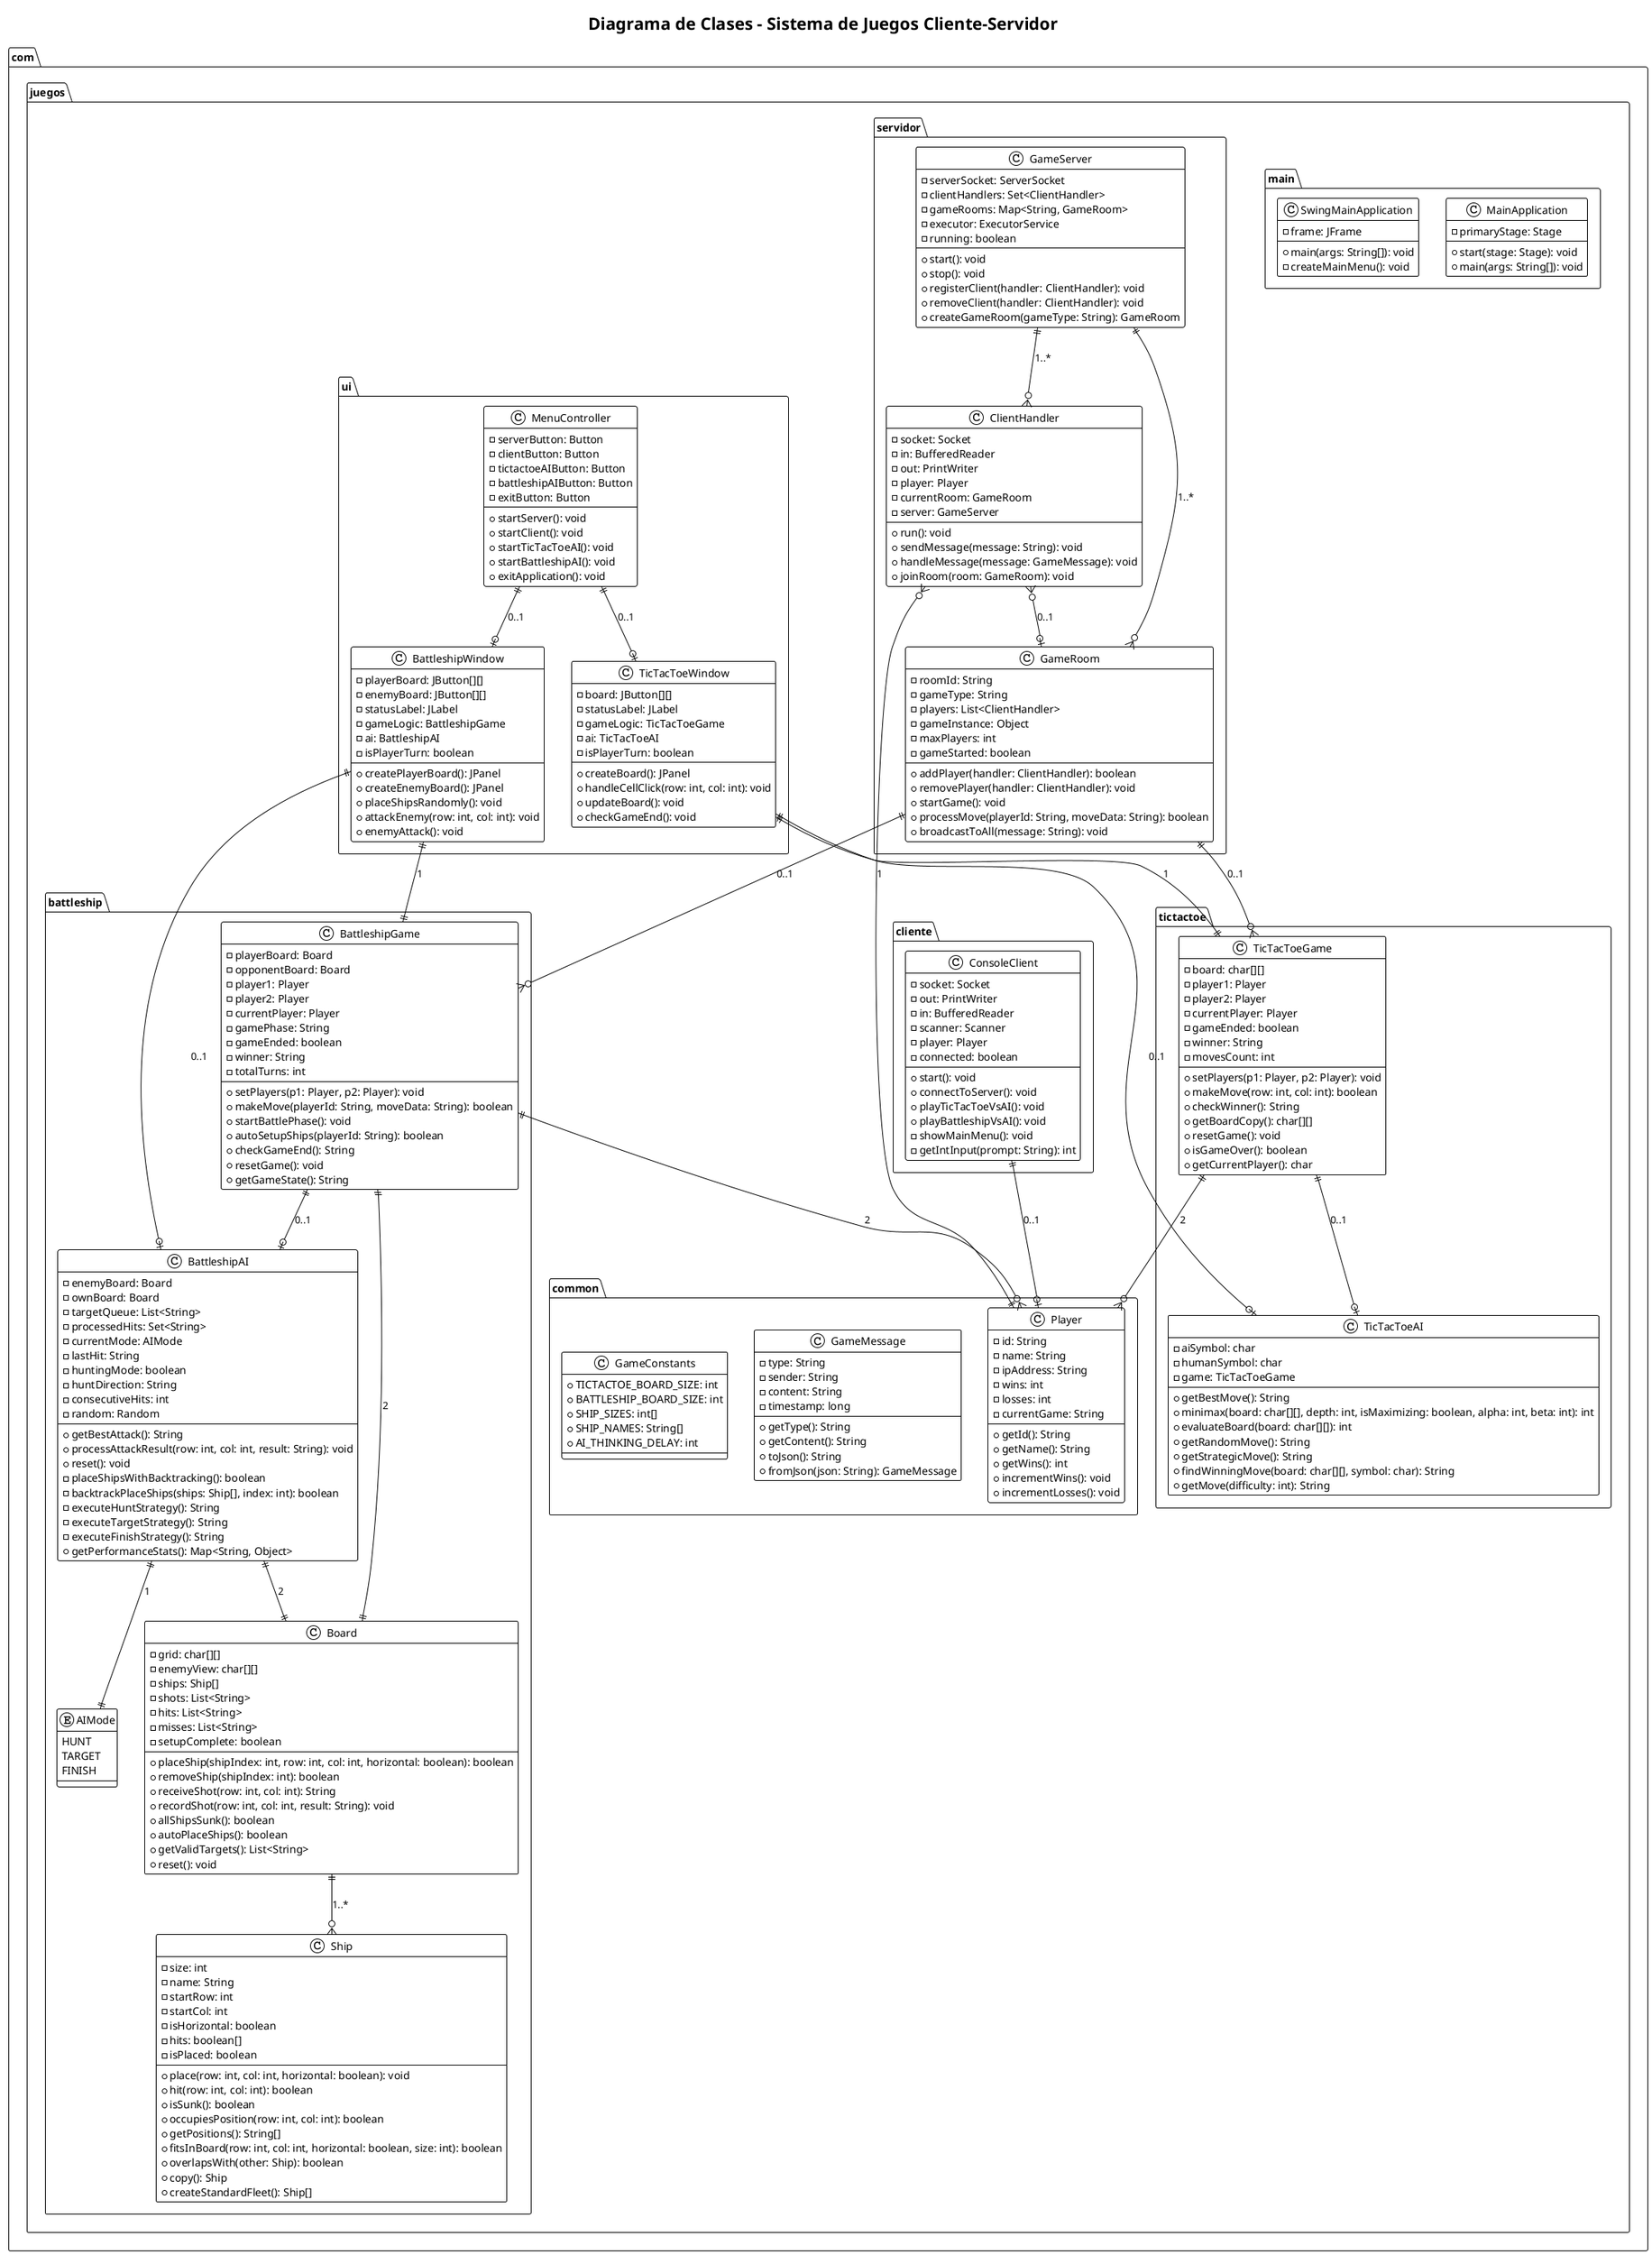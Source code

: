 @startuml DiagramaClases_JuegosClienteServidor
!theme plain
title "Diagrama de Clases - Sistema de Juegos Cliente-Servidor"

package "com.juegos.main" {
    class MainApplication {
        -primaryStage: Stage
        +start(stage: Stage): void
        +main(args: String[]): void
    }
    
    class SwingMainApplication {
        -frame: JFrame
        +main(args: String[]): void
        -createMainMenu(): void
    }
}

package "com.juegos.common" {
    class Player {
        -id: String
        -name: String
        -ipAddress: String
        -wins: int
        -losses: int
        -currentGame: String
        +getId(): String
        +getName(): String
        +getWins(): int
        +incrementWins(): void
        +incrementLosses(): void
    }
    
    class GameMessage {
        -type: String
        -sender: String
        -content: String
        -timestamp: long
        +getType(): String
        +getContent(): String
        +toJson(): String
        +fromJson(json: String): GameMessage
    }
    
    class GameConstants {
        +TICTACTOE_BOARD_SIZE: int
        +BATTLESHIP_BOARD_SIZE: int
        +SHIP_SIZES: int[]
        +SHIP_NAMES: String[]
        +AI_THINKING_DELAY: int
    }
}

package "com.juegos.servidor" {
    class GameServer {
        -serverSocket: ServerSocket
        -clientHandlers: Set<ClientHandler>
        -gameRooms: Map<String, GameRoom>
        -executor: ExecutorService
        -running: boolean
        +start(): void
        +stop(): void
        +registerClient(handler: ClientHandler): void
        +removeClient(handler: ClientHandler): void
        +createGameRoom(gameType: String): GameRoom
    }
    
    class ClientHandler {
        -socket: Socket
        -in: BufferedReader
        -out: PrintWriter
        -player: Player
        -currentRoom: GameRoom
        -server: GameServer
        +run(): void
        +sendMessage(message: String): void
        +handleMessage(message: GameMessage): void
        +joinRoom(room: GameRoom): void
    }
    
    class GameRoom {
        -roomId: String
        -gameType: String
        -players: List<ClientHandler>
        -gameInstance: Object
        -maxPlayers: int
        -gameStarted: boolean
        +addPlayer(handler: ClientHandler): boolean
        +removePlayer(handler: ClientHandler): void
        +startGame(): void
        +processMove(playerId: String, moveData: String): boolean
        +broadcastToAll(message: String): void
    }
}

package "com.juegos.tictactoe" {
    class TicTacToeGame {
        -board: char[][]
        -player1: Player
        -player2: Player
        -currentPlayer: Player
        -gameEnded: boolean
        -winner: String
        -movesCount: int
        +setPlayers(p1: Player, p2: Player): void
        +makeMove(row: int, col: int): boolean
        +checkWinner(): String
        +getBoardCopy(): char[][]
        +resetGame(): void
        +isGameOver(): boolean
        +getCurrentPlayer(): char
    }
    
    class TicTacToeAI {
        -aiSymbol: char
        -humanSymbol: char
        -game: TicTacToeGame
        +getBestMove(): String
        +minimax(board: char[][], depth: int, isMaximizing: boolean, alpha: int, beta: int): int
        +evaluateBoard(board: char[][]): int
        +getRandomMove(): String
        +getStrategicMove(): String
        +findWinningMove(board: char[][], symbol: char): String
        +getMove(difficulty: int): String
    }
}

package "com.juegos.battleship" {
    class BattleshipGame {
        -playerBoard: Board
        -opponentBoard: Board
        -player1: Player
        -player2: Player
        -currentPlayer: Player
        -gamePhase: String
        -gameEnded: boolean
        -winner: String
        -totalTurns: int
        +setPlayers(p1: Player, p2: Player): void
        +makeMove(playerId: String, moveData: String): boolean
        +startBattlePhase(): void
        +autoSetupShips(playerId: String): boolean
        +checkGameEnd(): String
        +resetGame(): void
        +getGameState(): String
    }
    
    class Board {
        -grid: char[][]
        -enemyView: char[][]
        -ships: Ship[]
        -shots: List<String>
        -hits: List<String>
        -misses: List<String>
        -setupComplete: boolean
        +placeShip(shipIndex: int, row: int, col: int, horizontal: boolean): boolean
        +removeShip(shipIndex: int): boolean
        +receiveShot(row: int, col: int): String
        +recordShot(row: int, col: int, result: String): void
        +allShipsSunk(): boolean
        +autoPlaceShips(): boolean
        +getValidTargets(): List<String>
        +reset(): void
    }
    
    class Ship {
        -size: int
        -name: String
        -startRow: int
        -startCol: int
        -isHorizontal: boolean
        -hits: boolean[]
        -isPlaced: boolean
        +place(row: int, col: int, horizontal: boolean): void
        +hit(row: int, col: int): boolean
        +isSunk(): boolean
        +occupiesPosition(row: int, col: int): boolean
        +getPositions(): String[]
        +fitsInBoard(row: int, col: int, horizontal: boolean, size: int): boolean
        +overlapsWith(other: Ship): boolean
        +copy(): Ship
        +createStandardFleet(): Ship[]
    }
    
    class BattleshipAI {
        -enemyBoard: Board
        -ownBoard: Board
        -targetQueue: List<String>
        -processedHits: Set<String>
        -currentMode: AIMode
        -lastHit: String
        -huntingMode: boolean
        -huntDirection: String
        -consecutiveHits: int
        -random: Random
        +getBestAttack(): String
        +processAttackResult(row: int, col: int, result: String): void
        +reset(): void
        -placeShipsWithBacktracking(): boolean
        -backtrackPlaceShips(ships: Ship[], index: int): boolean
        -executeHuntStrategy(): String
        -executeTargetStrategy(): String
        -executeFinishStrategy(): String
        +getPerformanceStats(): Map<String, Object>
    }
    
    enum AIMode {
        HUNT
        TARGET
        FINISH
    }
}

package "com.juegos.ui" {
    class MenuController {
        -serverButton: Button
        -clientButton: Button
        -tictactoeAIButton: Button
        -battleshipAIButton: Button
        -exitButton: Button
        +startServer(): void
        +startClient(): void
        +startTicTacToeAI(): void
        +startBattleshipAI(): void
        +exitApplication(): void
    }
    
    class TicTacToeWindow {
        -board: JButton[][]
        -statusLabel: JLabel
        -gameLogic: TicTacToeGame
        -ai: TicTacToeAI
        -isPlayerTurn: boolean
        +createBoard(): JPanel
        +handleCellClick(row: int, col: int): void
        +updateBoard(): void
        +checkGameEnd(): void
    }
    
    class BattleshipWindow {
        -playerBoard: JButton[][]
        -enemyBoard: JButton[][]
        -statusLabel: JLabel
        -gameLogic: BattleshipGame
        -ai: BattleshipAI
        -isPlayerTurn: boolean
        +createPlayerBoard(): JPanel
        +createEnemyBoard(): JPanel
        +placeShipsRandomly(): void
        +attackEnemy(row: int, col: int): void
        +enemyAttack(): void
    }
}

package "com.juegos.cliente" {
    class ConsoleClient {
        -socket: Socket
        -out: PrintWriter
        -in: BufferedReader
        -scanner: Scanner
        -player: Player
        -connected: boolean
        +start(): void
        +connectToServer(): void
        +playTicTacToeVsAI(): void
        +playBattleshipVsAI(): void
        -showMainMenu(): void
        -getIntInput(prompt: String): int
    }
}

' Relaciones principales
GameServer ||--o{ ClientHandler : "1..*"
GameServer ||--o{ GameRoom : "1..*"
ClientHandler }o--|| Player : "1"
ClientHandler }o--o| GameRoom : "0..1"
GameRoom ||--o{ TicTacToeGame : "0..1"
GameRoom ||--o{ BattleshipGame : "0..1"

TicTacToeGame ||--o{ Player : "2"
TicTacToeGame ||--o| TicTacToeAI : "0..1"

BattleshipGame ||--|| Board : "2"
BattleshipGame ||--o{ Player : "2"
BattleshipGame ||--o| BattleshipAI : "0..1"

Board ||--o{ Ship : "1..*"
BattleshipAI ||--|| Board : "2"
BattleshipAI ||--|| AIMode : "1"

MenuController ||--o| TicTacToeWindow : "0..1"
MenuController ||--o| BattleshipWindow : "0..1"

TicTacToeWindow ||--|| TicTacToeGame : "1"
TicTacToeWindow ||--o| TicTacToeAI : "0..1"

BattleshipWindow ||--|| BattleshipGame : "1"
BattleshipWindow ||--o| BattleshipAI : "0..1"

ConsoleClient ||--o| Player : "0..1"

@enduml
